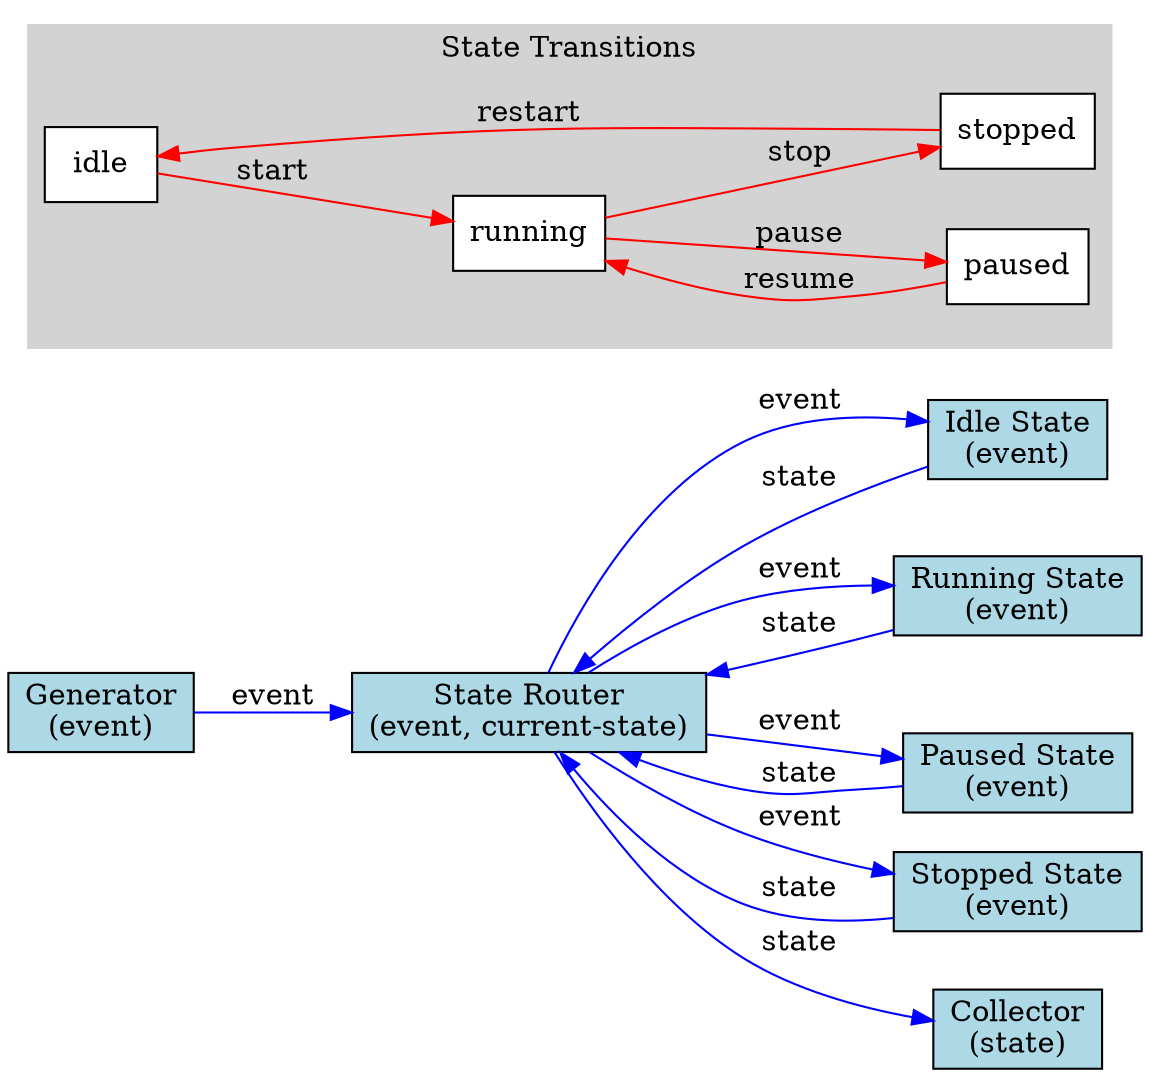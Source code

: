 digraph G {
    rankdir=LR;
    node [shape=box, style=filled, fillcolor=lightblue];
    edge [color=blue];

    // Components
    generator [label="Generator\n(event)"];
    stateRouter [label="State Router\n(event, current-state)"];
    idleState [label="Idle State\n(event)"];
    runningState [label="Running State\n(event)"];
    pausedState [label="Paused State\n(event)"];
    stoppedState [label="Stopped State\n(event)"];
    collector [label="Collector\n(state)"];

    // Connections
    generator -> stateRouter [label="event"];
    stateRouter -> idleState [label="event"];
    stateRouter -> runningState [label="event"];
    stateRouter -> pausedState [label="event"];
    stateRouter -> stoppedState [label="event"];

    idleState -> stateRouter [label="state"];
    runningState -> stateRouter [label="state"];
    pausedState -> stateRouter [label="state"];
    stoppedState -> stateRouter [label="state"];

    stateRouter -> collector [label="state"];

    // State transitions
    subgraph cluster_0 {
        label="State Transitions";
        style=filled;
        color=lightgrey;
        node [style=filled, fillcolor=white];
        edge [color=red];

        idle -> running [label="start"];
        running -> paused [label="pause"];
        running -> stopped [label="stop"];
        paused -> running [label="resume"];
        stopped -> idle [label="restart"];
    }
} 